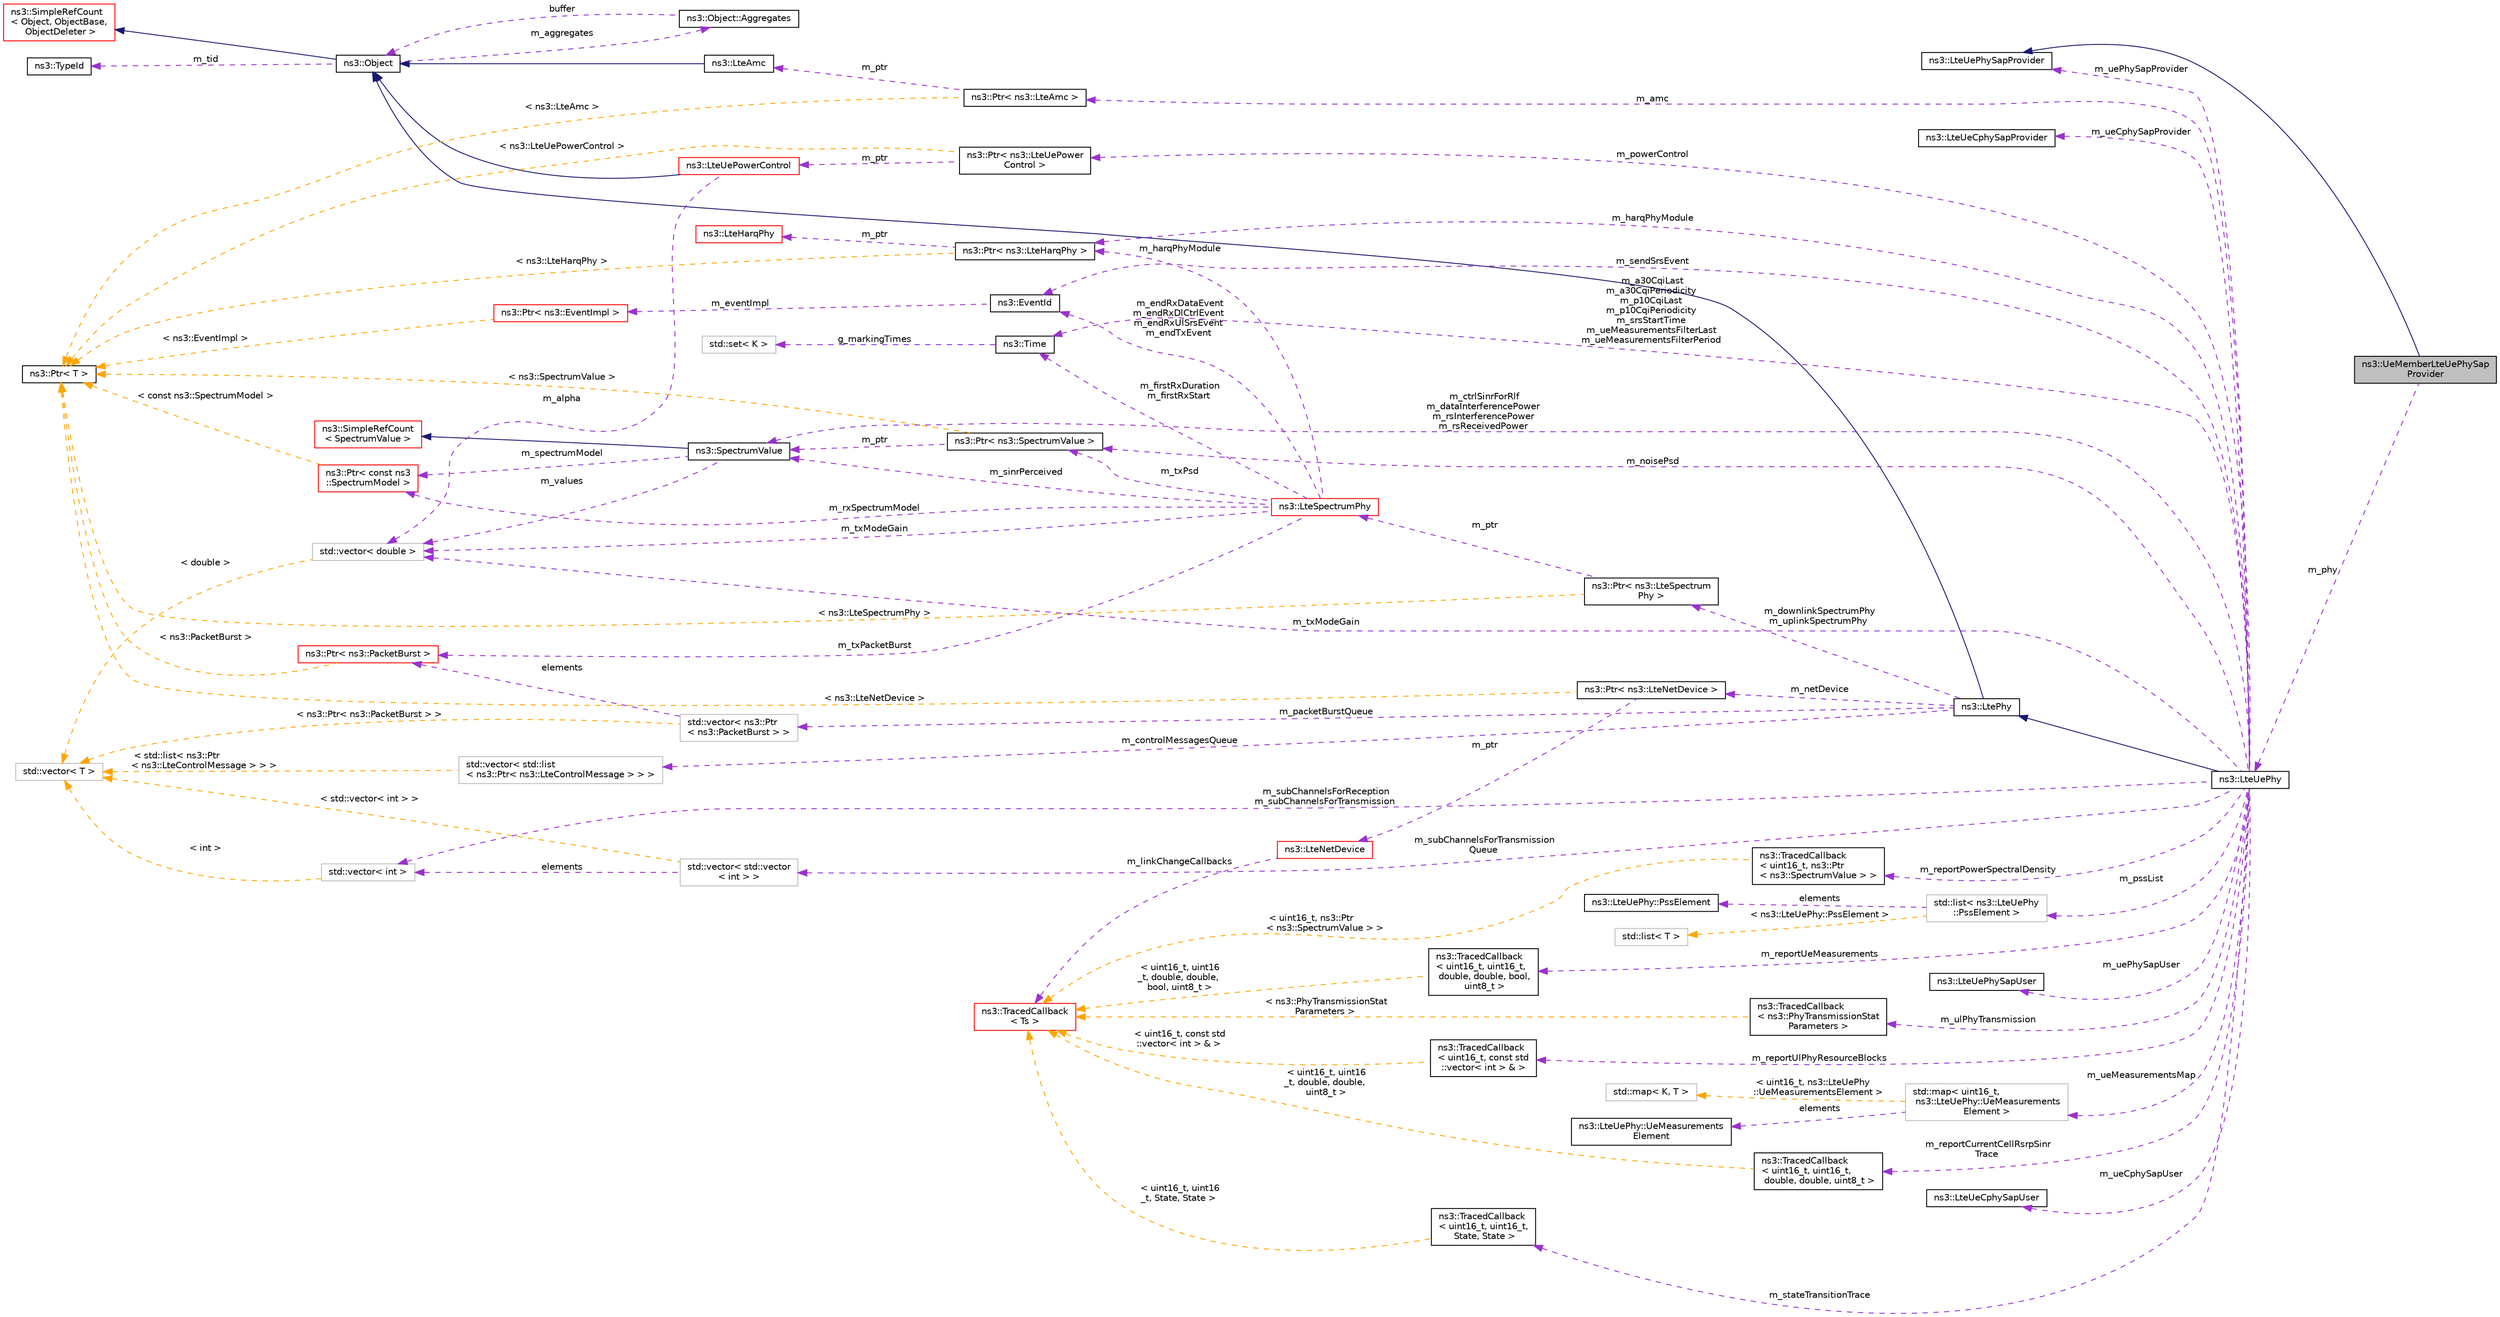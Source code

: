 digraph "ns3::UeMemberLteUePhySapProvider"
{
 // LATEX_PDF_SIZE
  edge [fontname="Helvetica",fontsize="10",labelfontname="Helvetica",labelfontsize="10"];
  node [fontname="Helvetica",fontsize="10",shape=record];
  rankdir="LR";
  Node1 [label="ns3::UeMemberLteUePhySap\lProvider",height=0.2,width=0.4,color="black", fillcolor="grey75", style="filled", fontcolor="black",tooltip="UeMemberLteUePhySapProvider class."];
  Node2 -> Node1 [dir="back",color="midnightblue",fontsize="10",style="solid",fontname="Helvetica"];
  Node2 [label="ns3::LteUePhySapProvider",height=0.2,width=0.4,color="black", fillcolor="white", style="filled",URL="$classns3_1_1_lte_ue_phy_sap_provider.html",tooltip="Service Access Point (SAP) offered by the UE-PHY to the UE-MAC."];
  Node3 -> Node1 [dir="back",color="darkorchid3",fontsize="10",style="dashed",label=" m_phy" ,fontname="Helvetica"];
  Node3 [label="ns3::LteUePhy",height=0.2,width=0.4,color="black", fillcolor="white", style="filled",URL="$classns3_1_1_lte_ue_phy.html",tooltip="The LteSpectrumPhy models the physical layer of LTE."];
  Node4 -> Node3 [dir="back",color="midnightblue",fontsize="10",style="solid",fontname="Helvetica"];
  Node4 [label="ns3::LtePhy",height=0.2,width=0.4,color="black", fillcolor="white", style="filled",URL="$classns3_1_1_lte_phy.html",tooltip="The LtePhy models the physical layer of LTE."];
  Node5 -> Node4 [dir="back",color="midnightblue",fontsize="10",style="solid",fontname="Helvetica"];
  Node5 [label="ns3::Object",height=0.2,width=0.4,color="black", fillcolor="white", style="filled",URL="$classns3_1_1_object.html",tooltip="A base class which provides memory management and object aggregation."];
  Node6 -> Node5 [dir="back",color="midnightblue",fontsize="10",style="solid",fontname="Helvetica"];
  Node6 [label="ns3::SimpleRefCount\l\< Object, ObjectBase,\l ObjectDeleter \>",height=0.2,width=0.4,color="red", fillcolor="white", style="filled",URL="$classns3_1_1_simple_ref_count.html",tooltip=" "];
  Node10 -> Node5 [dir="back",color="darkorchid3",fontsize="10",style="dashed",label=" m_tid" ,fontname="Helvetica"];
  Node10 [label="ns3::TypeId",height=0.2,width=0.4,color="black", fillcolor="white", style="filled",URL="$classns3_1_1_type_id.html",tooltip="a unique identifier for an interface."];
  Node11 -> Node5 [dir="back",color="darkorchid3",fontsize="10",style="dashed",label=" m_aggregates" ,fontname="Helvetica"];
  Node11 [label="ns3::Object::Aggregates",height=0.2,width=0.4,color="black", fillcolor="white", style="filled",URL="$structns3_1_1_object_1_1_aggregates.html",tooltip="The list of Objects aggregated to this one."];
  Node5 -> Node11 [dir="back",color="darkorchid3",fontsize="10",style="dashed",label=" buffer" ,fontname="Helvetica"];
  Node12 -> Node4 [dir="back",color="darkorchid3",fontsize="10",style="dashed",label=" m_downlinkSpectrumPhy\nm_uplinkSpectrumPhy" ,fontname="Helvetica"];
  Node12 [label="ns3::Ptr\< ns3::LteSpectrum\lPhy \>",height=0.2,width=0.4,color="black", fillcolor="white", style="filled",URL="$classns3_1_1_ptr.html",tooltip=" "];
  Node13 -> Node12 [dir="back",color="darkorchid3",fontsize="10",style="dashed",label=" m_ptr" ,fontname="Helvetica"];
  Node13 [label="ns3::LteSpectrumPhy",height=0.2,width=0.4,color="red", fillcolor="white", style="filled",URL="$classns3_1_1_lte_spectrum_phy.html",tooltip="The LteSpectrumPhy models the physical layer of LTE."];
  Node73 -> Node13 [dir="back",color="darkorchid3",fontsize="10",style="dashed",label=" m_endRxDataEvent\nm_endRxDlCtrlEvent\nm_endRxUlSrsEvent\nm_endTxEvent" ,fontname="Helvetica"];
  Node73 [label="ns3::EventId",height=0.2,width=0.4,color="black", fillcolor="white", style="filled",URL="$classns3_1_1_event_id.html",tooltip="An identifier for simulation events."];
  Node74 -> Node73 [dir="back",color="darkorchid3",fontsize="10",style="dashed",label=" m_eventImpl" ,fontname="Helvetica"];
  Node74 [label="ns3::Ptr\< ns3::EventImpl \>",height=0.2,width=0.4,color="red", fillcolor="white", style="filled",URL="$classns3_1_1_ptr.html",tooltip=" "];
  Node23 -> Node74 [dir="back",color="orange",fontsize="10",style="dashed",label=" \< ns3::EventImpl \>" ,fontname="Helvetica"];
  Node23 [label="ns3::Ptr\< T \>",height=0.2,width=0.4,color="black", fillcolor="white", style="filled",URL="$classns3_1_1_ptr.html",tooltip="Smart pointer class similar to boost::intrusive_ptr."];
  Node79 -> Node13 [dir="back",color="darkorchid3",fontsize="10",style="dashed",label=" m_firstRxDuration\nm_firstRxStart" ,fontname="Helvetica"];
  Node79 [label="ns3::Time",height=0.2,width=0.4,color="black", fillcolor="white", style="filled",URL="$classns3_1_1_time.html",tooltip="Simulation virtual time values and global simulation resolution."];
  Node80 -> Node79 [dir="back",color="darkorchid3",fontsize="10",style="dashed",label=" g_markingTimes" ,fontname="Helvetica"];
  Node80 [label="std::set\< K \>",height=0.2,width=0.4,color="grey75", fillcolor="white", style="filled",tooltip=" "];
  Node86 -> Node13 [dir="back",color="darkorchid3",fontsize="10",style="dashed",label=" m_sinrPerceived" ,fontname="Helvetica"];
  Node86 [label="ns3::SpectrumValue",height=0.2,width=0.4,color="black", fillcolor="white", style="filled",URL="$classns3_1_1_spectrum_value.html",tooltip="Set of values corresponding to a given SpectrumModel."];
  Node87 -> Node86 [dir="back",color="midnightblue",fontsize="10",style="solid",fontname="Helvetica"];
  Node87 [label="ns3::SimpleRefCount\l\< SpectrumValue \>",height=0.2,width=0.4,color="red", fillcolor="white", style="filled",URL="$classns3_1_1_simple_ref_count.html",tooltip=" "];
  Node88 -> Node86 [dir="back",color="darkorchid3",fontsize="10",style="dashed",label=" m_spectrumModel" ,fontname="Helvetica"];
  Node88 [label="ns3::Ptr\< const ns3\l::SpectrumModel \>",height=0.2,width=0.4,color="red", fillcolor="white", style="filled",URL="$classns3_1_1_ptr.html",tooltip=" "];
  Node23 -> Node88 [dir="back",color="orange",fontsize="10",style="dashed",label=" \< const ns3::SpectrumModel \>" ,fontname="Helvetica"];
  Node93 -> Node86 [dir="back",color="darkorchid3",fontsize="10",style="dashed",label=" m_values" ,fontname="Helvetica"];
  Node93 [label="std::vector\< double \>",height=0.2,width=0.4,color="grey75", fillcolor="white", style="filled",tooltip=" "];
  Node46 -> Node93 [dir="back",color="orange",fontsize="10",style="dashed",label=" \< double \>" ,fontname="Helvetica"];
  Node46 [label="std::vector\< T \>",height=0.2,width=0.4,color="grey75", fillcolor="white", style="filled",tooltip=" "];
  Node94 -> Node13 [dir="back",color="darkorchid3",fontsize="10",style="dashed",label=" m_txPsd" ,fontname="Helvetica"];
  Node94 [label="ns3::Ptr\< ns3::SpectrumValue \>",height=0.2,width=0.4,color="black", fillcolor="white", style="filled",URL="$classns3_1_1_ptr.html",tooltip=" "];
  Node86 -> Node94 [dir="back",color="darkorchid3",fontsize="10",style="dashed",label=" m_ptr" ,fontname="Helvetica"];
  Node23 -> Node94 [dir="back",color="orange",fontsize="10",style="dashed",label=" \< ns3::SpectrumValue \>" ,fontname="Helvetica"];
  Node88 -> Node13 [dir="back",color="darkorchid3",fontsize="10",style="dashed",label=" m_rxSpectrumModel" ,fontname="Helvetica"];
  Node109 -> Node13 [dir="back",color="darkorchid3",fontsize="10",style="dashed",label=" m_harqPhyModule" ,fontname="Helvetica"];
  Node109 [label="ns3::Ptr\< ns3::LteHarqPhy \>",height=0.2,width=0.4,color="black", fillcolor="white", style="filled",URL="$classns3_1_1_ptr.html",tooltip=" "];
  Node110 -> Node109 [dir="back",color="darkorchid3",fontsize="10",style="dashed",label=" m_ptr" ,fontname="Helvetica"];
  Node110 [label="ns3::LteHarqPhy",height=0.2,width=0.4,color="red", fillcolor="white", style="filled",URL="$classns3_1_1_lte_harq_phy.html",tooltip="The LteHarqPhy class implements the HARQ functionalities related to PHY layer (i.e...."];
  Node23 -> Node109 [dir="back",color="orange",fontsize="10",style="dashed",label=" \< ns3::LteHarqPhy \>" ,fontname="Helvetica"];
  Node53 -> Node13 [dir="back",color="darkorchid3",fontsize="10",style="dashed",label=" m_txPacketBurst" ,fontname="Helvetica"];
  Node53 [label="ns3::Ptr\< ns3::PacketBurst \>",height=0.2,width=0.4,color="red", fillcolor="white", style="filled",URL="$classns3_1_1_ptr.html",tooltip=" "];
  Node23 -> Node53 [dir="back",color="orange",fontsize="10",style="dashed",label=" \< ns3::PacketBurst \>" ,fontname="Helvetica"];
  Node93 -> Node13 [dir="back",color="darkorchid3",fontsize="10",style="dashed",label=" m_txModeGain" ,fontname="Helvetica"];
  Node23 -> Node12 [dir="back",color="orange",fontsize="10",style="dashed",label=" \< ns3::LteSpectrumPhy \>" ,fontname="Helvetica"];
  Node119 -> Node4 [dir="back",color="darkorchid3",fontsize="10",style="dashed",label=" m_netDevice" ,fontname="Helvetica"];
  Node119 [label="ns3::Ptr\< ns3::LteNetDevice \>",height=0.2,width=0.4,color="black", fillcolor="white", style="filled",URL="$classns3_1_1_ptr.html",tooltip=" "];
  Node120 -> Node119 [dir="back",color="darkorchid3",fontsize="10",style="dashed",label=" m_ptr" ,fontname="Helvetica"];
  Node120 [label="ns3::LteNetDevice",height=0.2,width=0.4,color="red", fillcolor="white", style="filled",URL="$classns3_1_1_lte_net_device.html",tooltip="LteNetDevice provides basic implementation for all LTE network devices."];
  Node16 -> Node120 [dir="back",color="darkorchid3",fontsize="10",style="dashed",label=" m_linkChangeCallbacks" ,fontname="Helvetica"];
  Node16 [label="ns3::TracedCallback\l\< Ts \>",height=0.2,width=0.4,color="red", fillcolor="white", style="filled",URL="$classns3_1_1_traced_callback.html",tooltip="Forward calls to a chain of Callback."];
  Node23 -> Node119 [dir="back",color="orange",fontsize="10",style="dashed",label=" \< ns3::LteNetDevice \>" ,fontname="Helvetica"];
  Node142 -> Node4 [dir="back",color="darkorchid3",fontsize="10",style="dashed",label=" m_packetBurstQueue" ,fontname="Helvetica"];
  Node142 [label="std::vector\< ns3::Ptr\l\< ns3::PacketBurst \> \>",height=0.2,width=0.4,color="grey75", fillcolor="white", style="filled",tooltip=" "];
  Node53 -> Node142 [dir="back",color="darkorchid3",fontsize="10",style="dashed",label=" elements" ,fontname="Helvetica"];
  Node46 -> Node142 [dir="back",color="orange",fontsize="10",style="dashed",label=" \< ns3::Ptr\< ns3::PacketBurst \> \>" ,fontname="Helvetica"];
  Node143 -> Node4 [dir="back",color="darkorchid3",fontsize="10",style="dashed",label=" m_controlMessagesQueue" ,fontname="Helvetica"];
  Node143 [label="std::vector\< std::list\l\< ns3::Ptr\< ns3::LteControlMessage \> \> \>",height=0.2,width=0.4,color="grey75", fillcolor="white", style="filled",tooltip=" "];
  Node46 -> Node143 [dir="back",color="orange",fontsize="10",style="dashed",label=" \< std::list\< ns3::Ptr\l\< ns3::LteControlMessage \> \> \>" ,fontname="Helvetica"];
  Node144 -> Node3 [dir="back",color="darkorchid3",fontsize="10",style="dashed",label=" m_subChannelsForTransmission\lQueue" ,fontname="Helvetica"];
  Node144 [label="std::vector\< std::vector\l\< int \> \>",height=0.2,width=0.4,color="grey75", fillcolor="white", style="filled",tooltip=" "];
  Node45 -> Node144 [dir="back",color="darkorchid3",fontsize="10",style="dashed",label=" elements" ,fontname="Helvetica"];
  Node45 [label="std::vector\< int \>",height=0.2,width=0.4,color="grey75", fillcolor="white", style="filled",tooltip=" "];
  Node46 -> Node45 [dir="back",color="orange",fontsize="10",style="dashed",label=" \< int \>" ,fontname="Helvetica"];
  Node46 -> Node144 [dir="back",color="orange",fontsize="10",style="dashed",label=" \< std::vector\< int \> \>" ,fontname="Helvetica"];
  Node145 -> Node3 [dir="back",color="darkorchid3",fontsize="10",style="dashed",label=" m_pssList" ,fontname="Helvetica"];
  Node145 [label="std::list\< ns3::LteUePhy\l::PssElement \>",height=0.2,width=0.4,color="grey75", fillcolor="white", style="filled",tooltip=" "];
  Node146 -> Node145 [dir="back",color="darkorchid3",fontsize="10",style="dashed",label=" elements" ,fontname="Helvetica"];
  Node146 [label="ns3::LteUePhy::PssElement",height=0.2,width=0.4,color="black", fillcolor="white", style="filled",URL="$structns3_1_1_lte_ue_phy_1_1_pss_element.html",tooltip="PssElement structure."];
  Node25 -> Node145 [dir="back",color="orange",fontsize="10",style="dashed",label=" \< ns3::LteUePhy::PssElement \>" ,fontname="Helvetica"];
  Node25 [label="std::list\< T \>",height=0.2,width=0.4,color="grey75", fillcolor="white", style="filled",tooltip=" "];
  Node147 -> Node3 [dir="back",color="darkorchid3",fontsize="10",style="dashed",label=" m_reportUlPhyResourceBlocks" ,fontname="Helvetica"];
  Node147 [label="ns3::TracedCallback\l\< uint16_t, const std\l::vector\< int \> & \>",height=0.2,width=0.4,color="black", fillcolor="white", style="filled",URL="$classns3_1_1_traced_callback.html",tooltip=" "];
  Node16 -> Node147 [dir="back",color="orange",fontsize="10",style="dashed",label=" \< uint16_t, const std\l::vector\< int \> & \>" ,fontname="Helvetica"];
  Node148 -> Node3 [dir="back",color="darkorchid3",fontsize="10",style="dashed",label=" m_reportCurrentCellRsrpSinr\lTrace" ,fontname="Helvetica"];
  Node148 [label="ns3::TracedCallback\l\< uint16_t, uint16_t,\l double, double, uint8_t \>",height=0.2,width=0.4,color="black", fillcolor="white", style="filled",URL="$classns3_1_1_traced_callback.html",tooltip=" "];
  Node16 -> Node148 [dir="back",color="orange",fontsize="10",style="dashed",label=" \< uint16_t, uint16\l_t, double, double,\l uint8_t \>" ,fontname="Helvetica"];
  Node73 -> Node3 [dir="back",color="darkorchid3",fontsize="10",style="dashed",label=" m_sendSrsEvent" ,fontname="Helvetica"];
  Node2 -> Node3 [dir="back",color="darkorchid3",fontsize="10",style="dashed",label=" m_uePhySapProvider" ,fontname="Helvetica"];
  Node149 -> Node3 [dir="back",color="darkorchid3",fontsize="10",style="dashed",label=" m_uePhySapUser" ,fontname="Helvetica"];
  Node149 [label="ns3::LteUePhySapUser",height=0.2,width=0.4,color="black", fillcolor="white", style="filled",URL="$classns3_1_1_lte_ue_phy_sap_user.html",tooltip="Service Access Point (SAP) offered by the PHY to the MAC."];
  Node150 -> Node3 [dir="back",color="darkorchid3",fontsize="10",style="dashed",label=" m_stateTransitionTrace" ,fontname="Helvetica"];
  Node150 [label="ns3::TracedCallback\l\< uint16_t, uint16_t,\l State, State \>",height=0.2,width=0.4,color="black", fillcolor="white", style="filled",URL="$classns3_1_1_traced_callback.html",tooltip=" "];
  Node16 -> Node150 [dir="back",color="orange",fontsize="10",style="dashed",label=" \< uint16_t, uint16\l_t, State, State \>" ,fontname="Helvetica"];
  Node79 -> Node3 [dir="back",color="darkorchid3",fontsize="10",style="dashed",label=" m_a30CqiLast\nm_a30CqiPeriodicity\nm_p10CqiLast\nm_p10CqiPeriodicity\nm_srsStartTime\nm_ueMeasurementsFilterLast\nm_ueMeasurementsFilterPeriod" ,fontname="Helvetica"];
  Node151 -> Node3 [dir="back",color="darkorchid3",fontsize="10",style="dashed",label=" m_reportPowerSpectralDensity" ,fontname="Helvetica"];
  Node151 [label="ns3::TracedCallback\l\< uint16_t, ns3::Ptr\l\< ns3::SpectrumValue \> \>",height=0.2,width=0.4,color="black", fillcolor="white", style="filled",URL="$classns3_1_1_traced_callback.html",tooltip=" "];
  Node16 -> Node151 [dir="back",color="orange",fontsize="10",style="dashed",label=" \< uint16_t, ns3::Ptr\l\< ns3::SpectrumValue \> \>" ,fontname="Helvetica"];
  Node152 -> Node3 [dir="back",color="darkorchid3",fontsize="10",style="dashed",label=" m_ueMeasurementsMap" ,fontname="Helvetica"];
  Node152 [label="std::map\< uint16_t,\l ns3::LteUePhy::UeMeasurements\lElement \>",height=0.2,width=0.4,color="grey75", fillcolor="white", style="filled",tooltip=" "];
  Node153 -> Node152 [dir="back",color="darkorchid3",fontsize="10",style="dashed",label=" elements" ,fontname="Helvetica"];
  Node153 [label="ns3::LteUePhy::UeMeasurements\lElement",height=0.2,width=0.4,color="black", fillcolor="white", style="filled",URL="$structns3_1_1_lte_ue_phy_1_1_ue_measurements_element.html",tooltip="Summary results of measuring a specific cell. Used for layer-1 filtering."];
  Node47 -> Node152 [dir="back",color="orange",fontsize="10",style="dashed",label=" \< uint16_t, ns3::LteUePhy\l::UeMeasurementsElement \>" ,fontname="Helvetica"];
  Node47 [label="std::map\< K, T \>",height=0.2,width=0.4,color="grey75", fillcolor="white", style="filled",tooltip=" "];
  Node94 -> Node3 [dir="back",color="darkorchid3",fontsize="10",style="dashed",label=" m_noisePsd" ,fontname="Helvetica"];
  Node154 -> Node3 [dir="back",color="darkorchid3",fontsize="10",style="dashed",label=" m_reportUeMeasurements" ,fontname="Helvetica"];
  Node154 [label="ns3::TracedCallback\l\< uint16_t, uint16_t,\l double, double, bool,\l uint8_t \>",height=0.2,width=0.4,color="black", fillcolor="white", style="filled",URL="$classns3_1_1_traced_callback.html",tooltip=" "];
  Node16 -> Node154 [dir="back",color="orange",fontsize="10",style="dashed",label=" \< uint16_t, uint16\l_t, double, double,\l bool, uint8_t \>" ,fontname="Helvetica"];
  Node86 -> Node3 [dir="back",color="darkorchid3",fontsize="10",style="dashed",label=" m_ctrlSinrForRlf\nm_dataInterferencePower\nm_rsInterferencePower\nm_rsReceivedPower" ,fontname="Helvetica"];
  Node155 -> Node3 [dir="back",color="darkorchid3",fontsize="10",style="dashed",label=" m_ueCphySapUser" ,fontname="Helvetica"];
  Node155 [label="ns3::LteUeCphySapUser",height=0.2,width=0.4,color="black", fillcolor="white", style="filled",URL="$classns3_1_1_lte_ue_cphy_sap_user.html",tooltip="Service Access Point (SAP) offered by the UE PHY to the UE RRC for control purposes."];
  Node156 -> Node3 [dir="back",color="darkorchid3",fontsize="10",style="dashed",label=" m_powerControl" ,fontname="Helvetica"];
  Node156 [label="ns3::Ptr\< ns3::LteUePower\lControl \>",height=0.2,width=0.4,color="black", fillcolor="white", style="filled",URL="$classns3_1_1_ptr.html",tooltip=" "];
  Node157 -> Node156 [dir="back",color="darkorchid3",fontsize="10",style="dashed",label=" m_ptr" ,fontname="Helvetica"];
  Node157 [label="ns3::LteUePowerControl",height=0.2,width=0.4,color="red", fillcolor="white", style="filled",URL="$classns3_1_1_lte_ue_power_control.html",tooltip="This class realizes Uplink Power Control functionality."];
  Node5 -> Node157 [dir="back",color="midnightblue",fontsize="10",style="solid",fontname="Helvetica"];
  Node93 -> Node157 [dir="back",color="darkorchid3",fontsize="10",style="dashed",label=" m_alpha" ,fontname="Helvetica"];
  Node23 -> Node156 [dir="back",color="orange",fontsize="10",style="dashed",label=" \< ns3::LteUePowerControl \>" ,fontname="Helvetica"];
  Node45 -> Node3 [dir="back",color="darkorchid3",fontsize="10",style="dashed",label=" m_subChannelsForReception\nm_subChannelsForTransmission" ,fontname="Helvetica"];
  Node161 -> Node3 [dir="back",color="darkorchid3",fontsize="10",style="dashed",label=" m_ulPhyTransmission" ,fontname="Helvetica"];
  Node161 [label="ns3::TracedCallback\l\< ns3::PhyTransmissionStat\lParameters \>",height=0.2,width=0.4,color="black", fillcolor="white", style="filled",URL="$classns3_1_1_traced_callback.html",tooltip=" "];
  Node16 -> Node161 [dir="back",color="orange",fontsize="10",style="dashed",label=" \< ns3::PhyTransmissionStat\lParameters \>" ,fontname="Helvetica"];
  Node109 -> Node3 [dir="back",color="darkorchid3",fontsize="10",style="dashed",label=" m_harqPhyModule" ,fontname="Helvetica"];
  Node162 -> Node3 [dir="back",color="darkorchid3",fontsize="10",style="dashed",label=" m_ueCphySapProvider" ,fontname="Helvetica"];
  Node162 [label="ns3::LteUeCphySapProvider",height=0.2,width=0.4,color="black", fillcolor="white", style="filled",URL="$classns3_1_1_lte_ue_cphy_sap_provider.html",tooltip="Service Access Point (SAP) offered by the UE PHY to the UE RRC for control purposes."];
  Node163 -> Node3 [dir="back",color="darkorchid3",fontsize="10",style="dashed",label=" m_amc" ,fontname="Helvetica"];
  Node163 [label="ns3::Ptr\< ns3::LteAmc \>",height=0.2,width=0.4,color="black", fillcolor="white", style="filled",URL="$classns3_1_1_ptr.html",tooltip=" "];
  Node164 -> Node163 [dir="back",color="darkorchid3",fontsize="10",style="dashed",label=" m_ptr" ,fontname="Helvetica"];
  Node164 [label="ns3::LteAmc",height=0.2,width=0.4,color="black", fillcolor="white", style="filled",URL="$classns3_1_1_lte_amc.html",tooltip="Implements the Adaptive Modulation And Coding Scheme."];
  Node5 -> Node164 [dir="back",color="midnightblue",fontsize="10",style="solid",fontname="Helvetica"];
  Node23 -> Node163 [dir="back",color="orange",fontsize="10",style="dashed",label=" \< ns3::LteAmc \>" ,fontname="Helvetica"];
  Node93 -> Node3 [dir="back",color="darkorchid3",fontsize="10",style="dashed",label=" m_txModeGain" ,fontname="Helvetica"];
}
